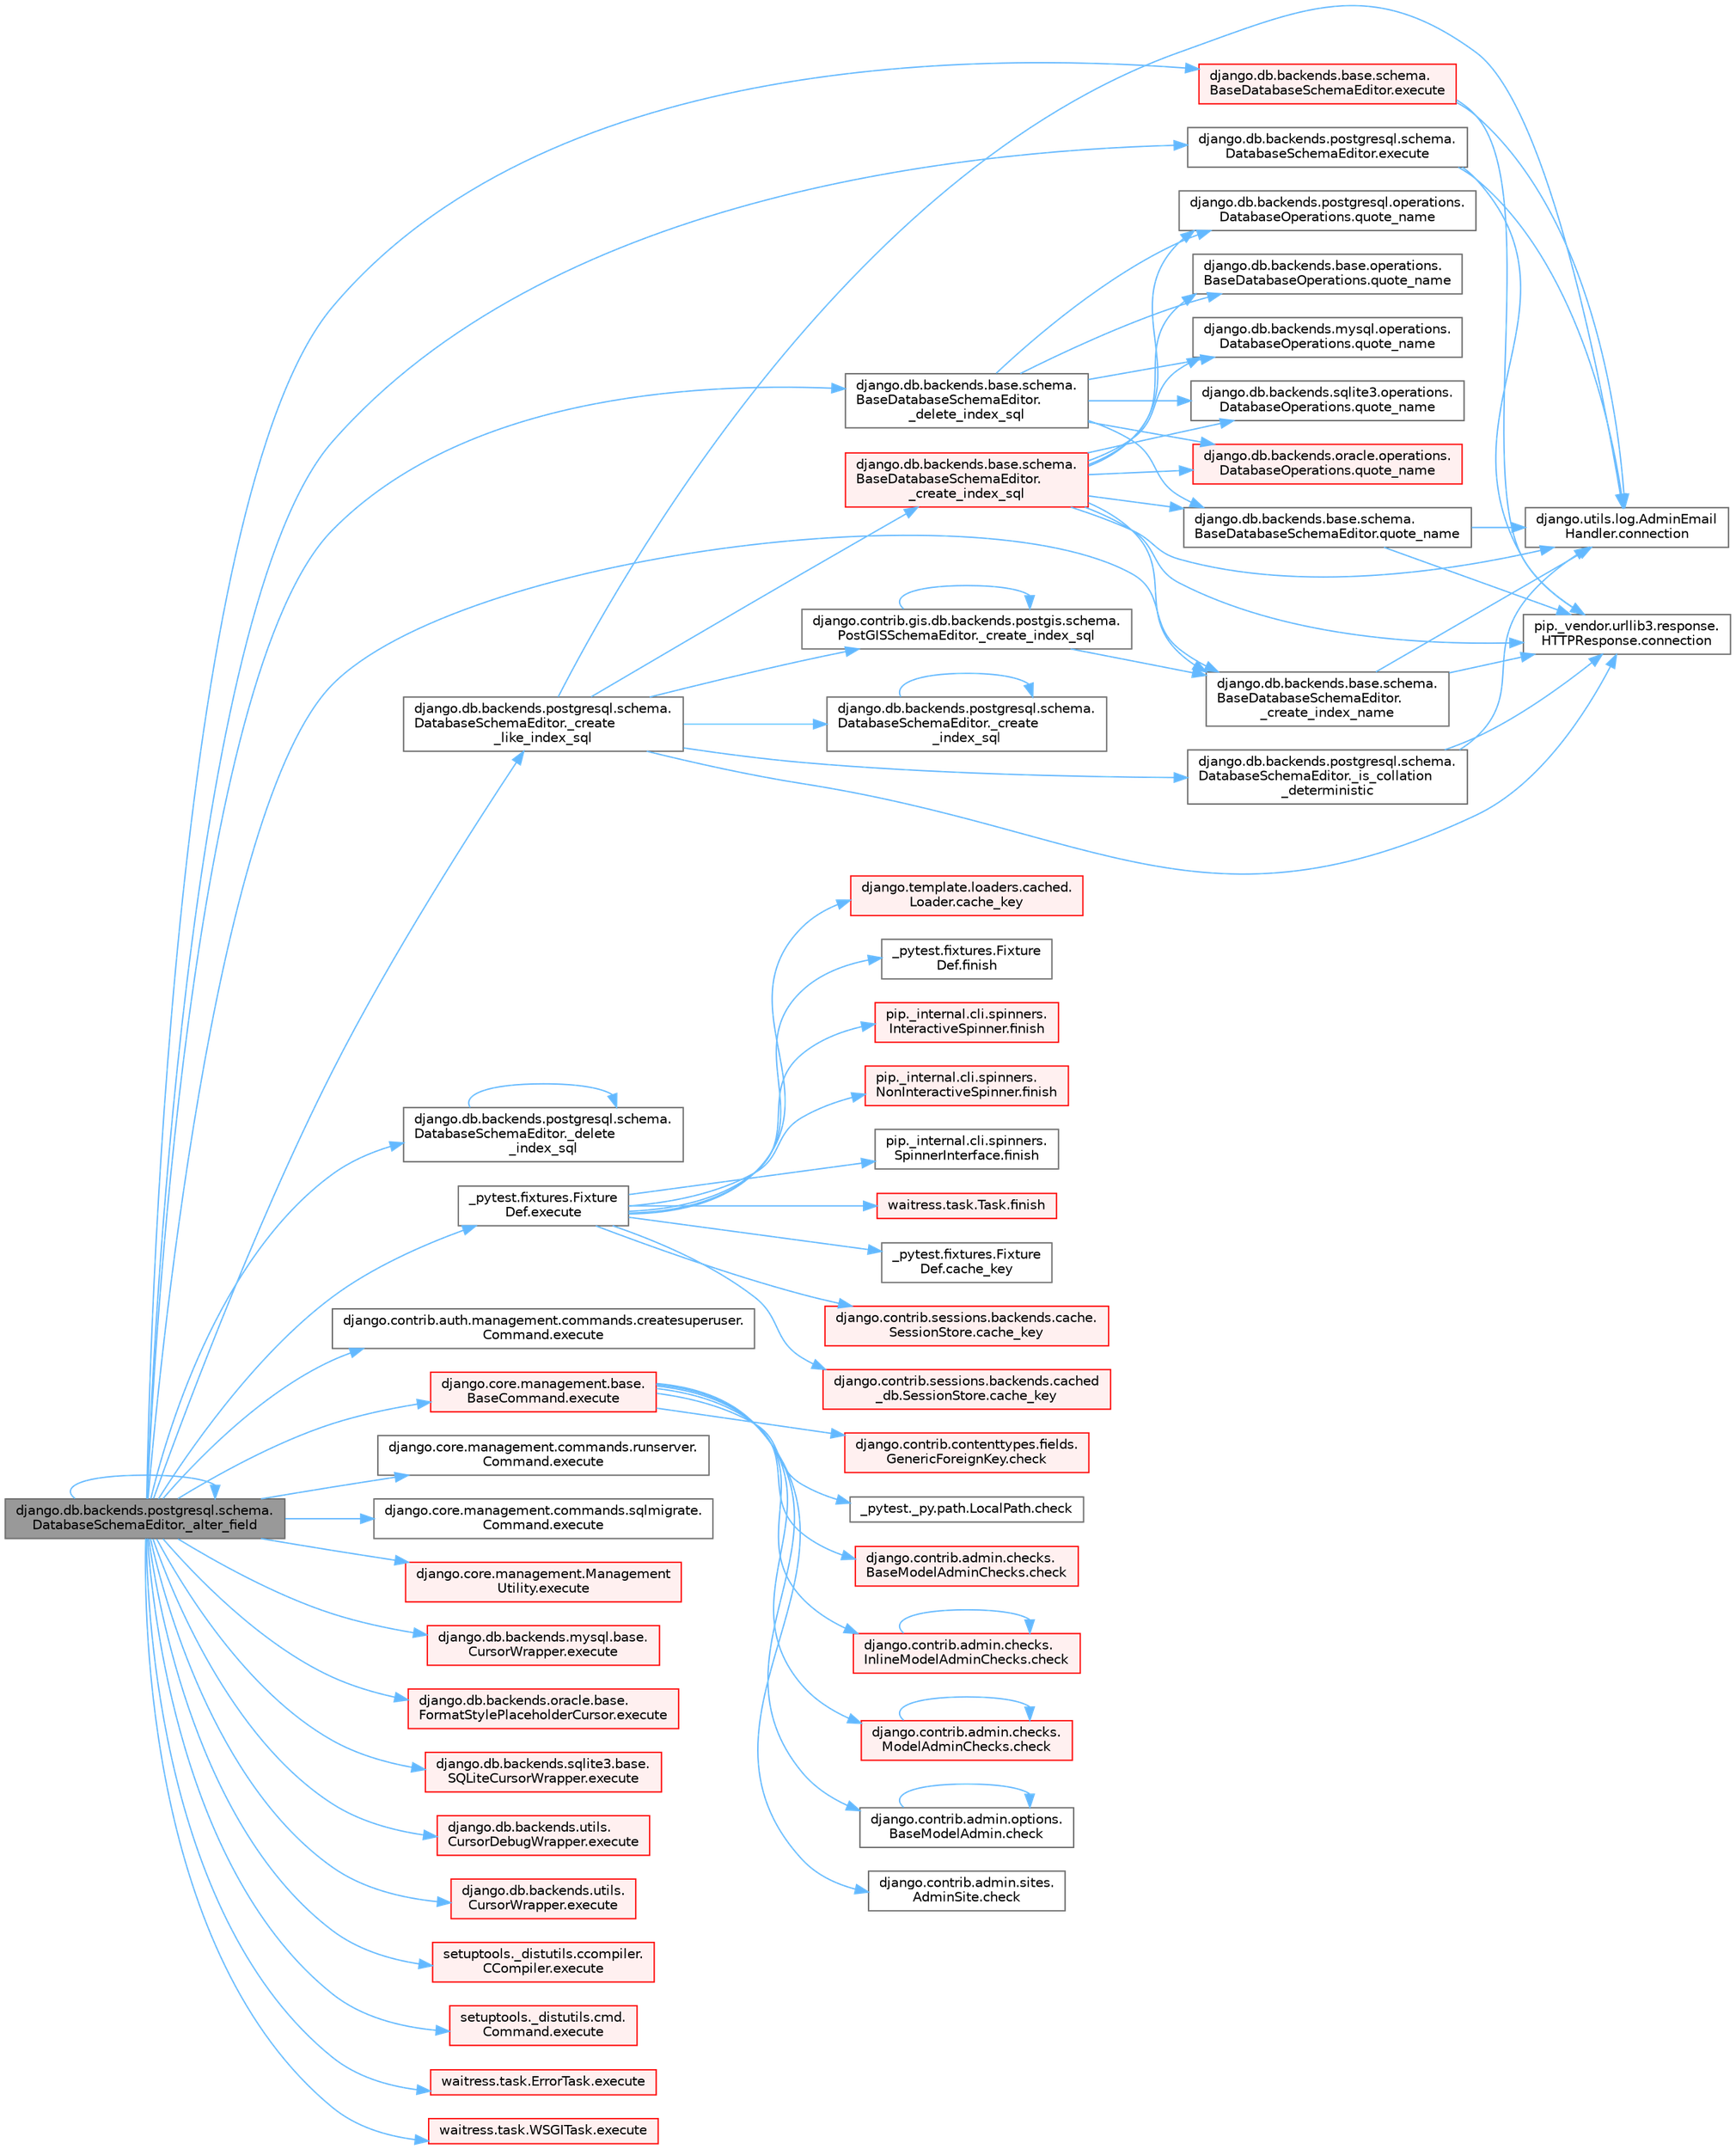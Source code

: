 digraph "django.db.backends.postgresql.schema.DatabaseSchemaEditor._alter_field"
{
 // LATEX_PDF_SIZE
  bgcolor="transparent";
  edge [fontname=Helvetica,fontsize=10,labelfontname=Helvetica,labelfontsize=10];
  node [fontname=Helvetica,fontsize=10,shape=box,height=0.2,width=0.4];
  rankdir="LR";
  Node1 [id="Node000001",label="django.db.backends.postgresql.schema.\lDatabaseSchemaEditor._alter_field",height=0.2,width=0.4,color="gray40", fillcolor="grey60", style="filled", fontcolor="black",tooltip=" "];
  Node1 -> Node1 [id="edge1_Node000001_Node000001",color="steelblue1",style="solid",tooltip=" "];
  Node1 -> Node2 [id="edge2_Node000001_Node000002",color="steelblue1",style="solid",tooltip=" "];
  Node2 [id="Node000002",label="django.db.backends.base.schema.\lBaseDatabaseSchemaEditor.\l_create_index_name",height=0.2,width=0.4,color="grey40", fillcolor="white", style="filled",URL="$classdjango_1_1db_1_1backends_1_1base_1_1schema_1_1_base_database_schema_editor.html#a4dd03e82cd231c9065e0d185f4ba3541",tooltip=" "];
  Node2 -> Node3 [id="edge3_Node000002_Node000003",color="steelblue1",style="solid",tooltip=" "];
  Node3 [id="Node000003",label="django.utils.log.AdminEmail\lHandler.connection",height=0.2,width=0.4,color="grey40", fillcolor="white", style="filled",URL="$classdjango_1_1utils_1_1log_1_1_admin_email_handler.html#a545b5f7ec55a857fe1ca7836814a0760",tooltip=" "];
  Node2 -> Node4 [id="edge4_Node000002_Node000004",color="steelblue1",style="solid",tooltip=" "];
  Node4 [id="Node000004",label="pip._vendor.urllib3.response.\lHTTPResponse.connection",height=0.2,width=0.4,color="grey40", fillcolor="white", style="filled",URL="$classpip_1_1__vendor_1_1urllib3_1_1response_1_1_h_t_t_p_response.html#a9002314624685de3bbf9b84bdc87fef8",tooltip=" "];
  Node1 -> Node5 [id="edge5_Node000001_Node000005",color="steelblue1",style="solid",tooltip=" "];
  Node5 [id="Node000005",label="django.db.backends.postgresql.schema.\lDatabaseSchemaEditor._create\l_like_index_sql",height=0.2,width=0.4,color="grey40", fillcolor="white", style="filled",URL="$classdjango_1_1db_1_1backends_1_1postgresql_1_1schema_1_1_database_schema_editor.html#a9fc30663df730cc09ee126ad55d604f1",tooltip=" "];
  Node5 -> Node6 [id="edge6_Node000005_Node000006",color="steelblue1",style="solid",tooltip=" "];
  Node6 [id="Node000006",label="django.contrib.gis.db.backends.postgis.schema.\lPostGISSchemaEditor._create_index_sql",height=0.2,width=0.4,color="grey40", fillcolor="white", style="filled",URL="$classdjango_1_1contrib_1_1gis_1_1db_1_1backends_1_1postgis_1_1schema_1_1_post_g_i_s_schema_editor.html#a36d85ddc8b90d14c9ece95e6eac8e09b",tooltip=" "];
  Node6 -> Node2 [id="edge7_Node000006_Node000002",color="steelblue1",style="solid",tooltip=" "];
  Node6 -> Node6 [id="edge8_Node000006_Node000006",color="steelblue1",style="solid",tooltip=" "];
  Node5 -> Node7 [id="edge9_Node000005_Node000007",color="steelblue1",style="solid",tooltip=" "];
  Node7 [id="Node000007",label="django.db.backends.base.schema.\lBaseDatabaseSchemaEditor.\l_create_index_sql",height=0.2,width=0.4,color="red", fillcolor="#FFF0F0", style="filled",URL="$classdjango_1_1db_1_1backends_1_1base_1_1schema_1_1_base_database_schema_editor.html#adb1d2fabd8602889097a7f5e78ae09e4",tooltip=" "];
  Node7 -> Node2 [id="edge10_Node000007_Node000002",color="steelblue1",style="solid",tooltip=" "];
  Node7 -> Node3 [id="edge11_Node000007_Node000003",color="steelblue1",style="solid",tooltip=" "];
  Node7 -> Node4 [id="edge12_Node000007_Node000004",color="steelblue1",style="solid",tooltip=" "];
  Node7 -> Node13 [id="edge13_Node000007_Node000013",color="steelblue1",style="solid",tooltip=" "];
  Node13 [id="Node000013",label="django.db.backends.base.operations.\lBaseDatabaseOperations.quote_name",height=0.2,width=0.4,color="grey40", fillcolor="white", style="filled",URL="$classdjango_1_1db_1_1backends_1_1base_1_1operations_1_1_base_database_operations.html#ab468094d1b03334704774ae62fbb7955",tooltip=" "];
  Node7 -> Node14 [id="edge14_Node000007_Node000014",color="steelblue1",style="solid",tooltip=" "];
  Node14 [id="Node000014",label="django.db.backends.base.schema.\lBaseDatabaseSchemaEditor.quote_name",height=0.2,width=0.4,color="grey40", fillcolor="white", style="filled",URL="$classdjango_1_1db_1_1backends_1_1base_1_1schema_1_1_base_database_schema_editor.html#aa816e47aecbbe22e29c76f25001a873a",tooltip=" "];
  Node14 -> Node3 [id="edge15_Node000014_Node000003",color="steelblue1",style="solid",tooltip=" "];
  Node14 -> Node4 [id="edge16_Node000014_Node000004",color="steelblue1",style="solid",tooltip=" "];
  Node7 -> Node15 [id="edge17_Node000007_Node000015",color="steelblue1",style="solid",tooltip=" "];
  Node15 [id="Node000015",label="django.db.backends.mysql.operations.\lDatabaseOperations.quote_name",height=0.2,width=0.4,color="grey40", fillcolor="white", style="filled",URL="$classdjango_1_1db_1_1backends_1_1mysql_1_1operations_1_1_database_operations.html#a5d1561dd784c0f000ed8c1aa43a6efbf",tooltip=" "];
  Node7 -> Node16 [id="edge18_Node000007_Node000016",color="steelblue1",style="solid",tooltip=" "];
  Node16 [id="Node000016",label="django.db.backends.oracle.operations.\lDatabaseOperations.quote_name",height=0.2,width=0.4,color="red", fillcolor="#FFF0F0", style="filled",URL="$classdjango_1_1db_1_1backends_1_1oracle_1_1operations_1_1_database_operations.html#ac7551d250b0adf678e5d00e4d69cb021",tooltip=" "];
  Node7 -> Node22 [id="edge19_Node000007_Node000022",color="steelblue1",style="solid",tooltip=" "];
  Node22 [id="Node000022",label="django.db.backends.postgresql.operations.\lDatabaseOperations.quote_name",height=0.2,width=0.4,color="grey40", fillcolor="white", style="filled",URL="$classdjango_1_1db_1_1backends_1_1postgresql_1_1operations_1_1_database_operations.html#ab2f9e33071d2c5abb03744171da3b801",tooltip=" "];
  Node7 -> Node23 [id="edge20_Node000007_Node000023",color="steelblue1",style="solid",tooltip=" "];
  Node23 [id="Node000023",label="django.db.backends.sqlite3.operations.\lDatabaseOperations.quote_name",height=0.2,width=0.4,color="grey40", fillcolor="white", style="filled",URL="$classdjango_1_1db_1_1backends_1_1sqlite3_1_1operations_1_1_database_operations.html#a14cbbcb5e889d88278c96a39911d641b",tooltip=" "];
  Node5 -> Node31 [id="edge21_Node000005_Node000031",color="steelblue1",style="solid",tooltip=" "];
  Node31 [id="Node000031",label="django.db.backends.postgresql.schema.\lDatabaseSchemaEditor._create\l_index_sql",height=0.2,width=0.4,color="grey40", fillcolor="white", style="filled",URL="$classdjango_1_1db_1_1backends_1_1postgresql_1_1schema_1_1_database_schema_editor.html#ab4e6c0ee2e08060a2c83b9e1452f1827",tooltip=" "];
  Node31 -> Node31 [id="edge22_Node000031_Node000031",color="steelblue1",style="solid",tooltip=" "];
  Node5 -> Node32 [id="edge23_Node000005_Node000032",color="steelblue1",style="solid",tooltip=" "];
  Node32 [id="Node000032",label="django.db.backends.postgresql.schema.\lDatabaseSchemaEditor._is_collation\l_deterministic",height=0.2,width=0.4,color="grey40", fillcolor="white", style="filled",URL="$classdjango_1_1db_1_1backends_1_1postgresql_1_1schema_1_1_database_schema_editor.html#accb52aac2f3f840e49584d97ba3daf4f",tooltip=" "];
  Node32 -> Node3 [id="edge24_Node000032_Node000003",color="steelblue1",style="solid",tooltip=" "];
  Node32 -> Node4 [id="edge25_Node000032_Node000004",color="steelblue1",style="solid",tooltip=" "];
  Node5 -> Node3 [id="edge26_Node000005_Node000003",color="steelblue1",style="solid",tooltip=" "];
  Node5 -> Node4 [id="edge27_Node000005_Node000004",color="steelblue1",style="solid",tooltip=" "];
  Node1 -> Node33 [id="edge28_Node000001_Node000033",color="steelblue1",style="solid",tooltip=" "];
  Node33 [id="Node000033",label="django.db.backends.base.schema.\lBaseDatabaseSchemaEditor.\l_delete_index_sql",height=0.2,width=0.4,color="grey40", fillcolor="white", style="filled",URL="$classdjango_1_1db_1_1backends_1_1base_1_1schema_1_1_base_database_schema_editor.html#acc0a34c213edb57b6693d351aaaee98d",tooltip=" "];
  Node33 -> Node13 [id="edge29_Node000033_Node000013",color="steelblue1",style="solid",tooltip=" "];
  Node33 -> Node14 [id="edge30_Node000033_Node000014",color="steelblue1",style="solid",tooltip=" "];
  Node33 -> Node15 [id="edge31_Node000033_Node000015",color="steelblue1",style="solid",tooltip=" "];
  Node33 -> Node16 [id="edge32_Node000033_Node000016",color="steelblue1",style="solid",tooltip=" "];
  Node33 -> Node22 [id="edge33_Node000033_Node000022",color="steelblue1",style="solid",tooltip=" "];
  Node33 -> Node23 [id="edge34_Node000033_Node000023",color="steelblue1",style="solid",tooltip=" "];
  Node1 -> Node34 [id="edge35_Node000001_Node000034",color="steelblue1",style="solid",tooltip=" "];
  Node34 [id="Node000034",label="django.db.backends.postgresql.schema.\lDatabaseSchemaEditor._delete\l_index_sql",height=0.2,width=0.4,color="grey40", fillcolor="white", style="filled",URL="$classdjango_1_1db_1_1backends_1_1postgresql_1_1schema_1_1_database_schema_editor.html#a493586f185d7392594702943b0fbfcac",tooltip=" "];
  Node34 -> Node34 [id="edge36_Node000034_Node000034",color="steelblue1",style="solid",tooltip=" "];
  Node1 -> Node35 [id="edge37_Node000001_Node000035",color="steelblue1",style="solid",tooltip=" "];
  Node35 [id="Node000035",label="_pytest.fixtures.Fixture\lDef.execute",height=0.2,width=0.4,color="grey40", fillcolor="white", style="filled",URL="$class__pytest_1_1fixtures_1_1_fixture_def.html#ac27e0caaadd6404ffc2715216b643993",tooltip=" "];
  Node35 -> Node36 [id="edge38_Node000035_Node000036",color="steelblue1",style="solid",tooltip=" "];
  Node36 [id="Node000036",label="_pytest.fixtures.Fixture\lDef.cache_key",height=0.2,width=0.4,color="grey40", fillcolor="white", style="filled",URL="$class__pytest_1_1fixtures_1_1_fixture_def.html#ad3f8a8a2b9cfb9282c8c3ddff700ccdd",tooltip=" "];
  Node35 -> Node37 [id="edge39_Node000035_Node000037",color="steelblue1",style="solid",tooltip=" "];
  Node37 [id="Node000037",label="django.contrib.sessions.backends.cache.\lSessionStore.cache_key",height=0.2,width=0.4,color="red", fillcolor="#FFF0F0", style="filled",URL="$classdjango_1_1contrib_1_1sessions_1_1backends_1_1cache_1_1_session_store.html#aaad1a2e0950477787b815baa4327f739",tooltip=" "];
  Node35 -> Node2914 [id="edge40_Node000035_Node002914",color="steelblue1",style="solid",tooltip=" "];
  Node2914 [id="Node002914",label="django.contrib.sessions.backends.cached\l_db.SessionStore.cache_key",height=0.2,width=0.4,color="red", fillcolor="#FFF0F0", style="filled",URL="$classdjango_1_1contrib_1_1sessions_1_1backends_1_1cached__db_1_1_session_store.html#a9fc2ec7b2fb96dbebea8592f2618eda0",tooltip=" "];
  Node35 -> Node2915 [id="edge41_Node000035_Node002915",color="steelblue1",style="solid",tooltip=" "];
  Node2915 [id="Node002915",label="django.template.loaders.cached.\lLoader.cache_key",height=0.2,width=0.4,color="red", fillcolor="#FFF0F0", style="filled",URL="$classdjango_1_1template_1_1loaders_1_1cached_1_1_loader.html#a85358b9120d3b332aad464ab17e92e0f",tooltip=" "];
  Node35 -> Node4550 [id="edge42_Node000035_Node004550",color="steelblue1",style="solid",tooltip=" "];
  Node4550 [id="Node004550",label="_pytest.fixtures.Fixture\lDef.finish",height=0.2,width=0.4,color="grey40", fillcolor="white", style="filled",URL="$class__pytest_1_1fixtures_1_1_fixture_def.html#adc58c655bc10cbc7203fd272fa72742a",tooltip=" "];
  Node35 -> Node4551 [id="edge43_Node000035_Node004551",color="steelblue1",style="solid",tooltip=" "];
  Node4551 [id="Node004551",label="pip._internal.cli.spinners.\lInteractiveSpinner.finish",height=0.2,width=0.4,color="red", fillcolor="#FFF0F0", style="filled",URL="$classpip_1_1__internal_1_1cli_1_1spinners_1_1_interactive_spinner.html#aa8e59d36acbf1a072233ae62dbea45d6",tooltip=" "];
  Node35 -> Node4552 [id="edge44_Node000035_Node004552",color="steelblue1",style="solid",tooltip=" "];
  Node4552 [id="Node004552",label="pip._internal.cli.spinners.\lNonInteractiveSpinner.finish",height=0.2,width=0.4,color="red", fillcolor="#FFF0F0", style="filled",URL="$classpip_1_1__internal_1_1cli_1_1spinners_1_1_non_interactive_spinner.html#ab9e9471a0386ea2534995b8542690626",tooltip=" "];
  Node35 -> Node4555 [id="edge45_Node000035_Node004555",color="steelblue1",style="solid",tooltip=" "];
  Node4555 [id="Node004555",label="pip._internal.cli.spinners.\lSpinnerInterface.finish",height=0.2,width=0.4,color="grey40", fillcolor="white", style="filled",URL="$classpip_1_1__internal_1_1cli_1_1spinners_1_1_spinner_interface.html#aa68c13d395603a63a6d129ff04f8e843",tooltip=" "];
  Node35 -> Node4556 [id="edge46_Node000035_Node004556",color="steelblue1",style="solid",tooltip=" "];
  Node4556 [id="Node004556",label="waitress.task.Task.finish",height=0.2,width=0.4,color="red", fillcolor="#FFF0F0", style="filled",URL="$classwaitress_1_1task_1_1_task.html#a1e94739ac27e14a159d0e17c6d3e54b2",tooltip=" "];
  Node1 -> Node3980 [id="edge47_Node000001_Node003980",color="steelblue1",style="solid",tooltip=" "];
  Node3980 [id="Node003980",label="django.contrib.auth.management.commands.createsuperuser.\lCommand.execute",height=0.2,width=0.4,color="grey40", fillcolor="white", style="filled",URL="$classdjango_1_1contrib_1_1auth_1_1management_1_1commands_1_1createsuperuser_1_1_command.html#a4dc8ad9953fcae01a4c61c32fe4c6540",tooltip=" "];
  Node1 -> Node3981 [id="edge48_Node000001_Node003981",color="steelblue1",style="solid",tooltip=" "];
  Node3981 [id="Node003981",label="django.core.management.base.\lBaseCommand.execute",height=0.2,width=0.4,color="red", fillcolor="#FFF0F0", style="filled",URL="$classdjango_1_1core_1_1management_1_1base_1_1_base_command.html#a5621c1fb51be6a2deff6777d90c25ee0",tooltip=" "];
  Node3981 -> Node43 [id="edge49_Node003981_Node000043",color="steelblue1",style="solid",tooltip=" "];
  Node43 [id="Node000043",label="_pytest._py.path.LocalPath.check",height=0.2,width=0.4,color="grey40", fillcolor="white", style="filled",URL="$class__pytest_1_1__py_1_1path_1_1_local_path.html#a4b987fb8998938ae4a5f4ed6aebf69ea",tooltip=" "];
  Node3981 -> Node44 [id="edge50_Node003981_Node000044",color="steelblue1",style="solid",tooltip=" "];
  Node44 [id="Node000044",label="django.contrib.admin.checks.\lBaseModelAdminChecks.check",height=0.2,width=0.4,color="red", fillcolor="#FFF0F0", style="filled",URL="$classdjango_1_1contrib_1_1admin_1_1checks_1_1_base_model_admin_checks.html#a11595bf2b8d59e96fee553e518494d6d",tooltip=" "];
  Node3981 -> Node77 [id="edge51_Node003981_Node000077",color="steelblue1",style="solid",tooltip=" "];
  Node77 [id="Node000077",label="django.contrib.admin.checks.\lInlineModelAdminChecks.check",height=0.2,width=0.4,color="red", fillcolor="#FFF0F0", style="filled",URL="$classdjango_1_1contrib_1_1admin_1_1checks_1_1_inline_model_admin_checks.html#acdf096659f73e5facb970e774e61f7cc",tooltip=" "];
  Node77 -> Node77 [id="edge52_Node000077_Node000077",color="steelblue1",style="solid",tooltip=" "];
  Node3981 -> Node86 [id="edge53_Node003981_Node000086",color="steelblue1",style="solid",tooltip=" "];
  Node86 [id="Node000086",label="django.contrib.admin.checks.\lModelAdminChecks.check",height=0.2,width=0.4,color="red", fillcolor="#FFF0F0", style="filled",URL="$classdjango_1_1contrib_1_1admin_1_1checks_1_1_model_admin_checks.html#afedbd9df38a2915eb0a5a9cea0731bc3",tooltip=" "];
  Node86 -> Node86 [id="edge54_Node000086_Node000086",color="steelblue1",style="solid",tooltip=" "];
  Node3981 -> Node106 [id="edge55_Node003981_Node000106",color="steelblue1",style="solid",tooltip=" "];
  Node106 [id="Node000106",label="django.contrib.admin.options.\lBaseModelAdmin.check",height=0.2,width=0.4,color="grey40", fillcolor="white", style="filled",URL="$classdjango_1_1contrib_1_1admin_1_1options_1_1_base_model_admin.html#af32f399c528a3e552e7518976cc41a5b",tooltip=" "];
  Node106 -> Node106 [id="edge56_Node000106_Node000106",color="steelblue1",style="solid",tooltip=" "];
  Node3981 -> Node107 [id="edge57_Node003981_Node000107",color="steelblue1",style="solid",tooltip=" "];
  Node107 [id="Node000107",label="django.contrib.admin.sites.\lAdminSite.check",height=0.2,width=0.4,color="grey40", fillcolor="white", style="filled",URL="$classdjango_1_1contrib_1_1admin_1_1sites_1_1_admin_site.html#aefedadd8ec4a978001a8182443f0a75e",tooltip=" "];
  Node3981 -> Node108 [id="edge58_Node003981_Node000108",color="steelblue1",style="solid",tooltip=" "];
  Node108 [id="Node000108",label="django.contrib.contenttypes.fields.\lGenericForeignKey.check",height=0.2,width=0.4,color="red", fillcolor="#FFF0F0", style="filled",URL="$classdjango_1_1contrib_1_1contenttypes_1_1fields_1_1_generic_foreign_key.html#a825d4540a94bc23ef0ce2a03f4ddb7fc",tooltip=" "];
  Node1 -> Node3983 [id="edge59_Node000001_Node003983",color="steelblue1",style="solid",tooltip=" "];
  Node3983 [id="Node003983",label="django.core.management.commands.runserver.\lCommand.execute",height=0.2,width=0.4,color="grey40", fillcolor="white", style="filled",URL="$classdjango_1_1core_1_1management_1_1commands_1_1runserver_1_1_command.html#a86b4bdbf596d9f612125e143148d9919",tooltip=" "];
  Node1 -> Node3984 [id="edge60_Node000001_Node003984",color="steelblue1",style="solid",tooltip=" "];
  Node3984 [id="Node003984",label="django.core.management.commands.sqlmigrate.\lCommand.execute",height=0.2,width=0.4,color="grey40", fillcolor="white", style="filled",URL="$classdjango_1_1core_1_1management_1_1commands_1_1sqlmigrate_1_1_command.html#ad47c65d3d4820430ce43bb5f2086789d",tooltip=" "];
  Node1 -> Node3985 [id="edge61_Node000001_Node003985",color="steelblue1",style="solid",tooltip=" "];
  Node3985 [id="Node003985",label="django.core.management.Management\lUtility.execute",height=0.2,width=0.4,color="red", fillcolor="#FFF0F0", style="filled",URL="$classdjango_1_1core_1_1management_1_1_management_utility.html#ab2752203019f6a6274c55e096770c008",tooltip=" "];
  Node1 -> Node3993 [id="edge62_Node000001_Node003993",color="steelblue1",style="solid",tooltip=" "];
  Node3993 [id="Node003993",label="django.db.backends.base.schema.\lBaseDatabaseSchemaEditor.execute",height=0.2,width=0.4,color="red", fillcolor="#FFF0F0", style="filled",URL="$classdjango_1_1db_1_1backends_1_1base_1_1schema_1_1_base_database_schema_editor.html#a964d07b6ba94dc1698e896feeeb57353",tooltip=" "];
  Node3993 -> Node3 [id="edge63_Node003993_Node000003",color="steelblue1",style="solid",tooltip=" "];
  Node3993 -> Node4 [id="edge64_Node003993_Node000004",color="steelblue1",style="solid",tooltip=" "];
  Node1 -> Node3996 [id="edge65_Node000001_Node003996",color="steelblue1",style="solid",tooltip=" "];
  Node3996 [id="Node003996",label="django.db.backends.mysql.base.\lCursorWrapper.execute",height=0.2,width=0.4,color="red", fillcolor="#FFF0F0", style="filled",URL="$classdjango_1_1db_1_1backends_1_1mysql_1_1base_1_1_cursor_wrapper.html#a6b2d41b73d7c215224f1e994aad6ad60",tooltip=" "];
  Node1 -> Node3997 [id="edge66_Node000001_Node003997",color="steelblue1",style="solid",tooltip=" "];
  Node3997 [id="Node003997",label="django.db.backends.oracle.base.\lFormatStylePlaceholderCursor.execute",height=0.2,width=0.4,color="red", fillcolor="#FFF0F0", style="filled",URL="$classdjango_1_1db_1_1backends_1_1oracle_1_1base_1_1_format_style_placeholder_cursor.html#a0717bdbea59134a88e5f10399c33a251",tooltip=" "];
  Node1 -> Node4003 [id="edge67_Node000001_Node004003",color="steelblue1",style="solid",tooltip=" "];
  Node4003 [id="Node004003",label="django.db.backends.postgresql.schema.\lDatabaseSchemaEditor.execute",height=0.2,width=0.4,color="grey40", fillcolor="white", style="filled",URL="$classdjango_1_1db_1_1backends_1_1postgresql_1_1schema_1_1_database_schema_editor.html#afe7e39d1fd0ac2c6216f90295b9382ae",tooltip=" "];
  Node4003 -> Node3 [id="edge68_Node004003_Node000003",color="steelblue1",style="solid",tooltip=" "];
  Node4003 -> Node4 [id="edge69_Node004003_Node000004",color="steelblue1",style="solid",tooltip=" "];
  Node1 -> Node4004 [id="edge70_Node000001_Node004004",color="steelblue1",style="solid",tooltip=" "];
  Node4004 [id="Node004004",label="django.db.backends.sqlite3.base.\lSQLiteCursorWrapper.execute",height=0.2,width=0.4,color="red", fillcolor="#FFF0F0", style="filled",URL="$classdjango_1_1db_1_1backends_1_1sqlite3_1_1base_1_1_s_q_lite_cursor_wrapper.html#a41115eb3813040514a6c6c7111aa0b57",tooltip=" "];
  Node1 -> Node4006 [id="edge71_Node000001_Node004006",color="steelblue1",style="solid",tooltip=" "];
  Node4006 [id="Node004006",label="django.db.backends.utils.\lCursorDebugWrapper.execute",height=0.2,width=0.4,color="red", fillcolor="#FFF0F0", style="filled",URL="$classdjango_1_1db_1_1backends_1_1utils_1_1_cursor_debug_wrapper.html#af0443013785fceb3f05b38198a71ca3f",tooltip=" "];
  Node1 -> Node4007 [id="edge72_Node000001_Node004007",color="steelblue1",style="solid",tooltip=" "];
  Node4007 [id="Node004007",label="django.db.backends.utils.\lCursorWrapper.execute",height=0.2,width=0.4,color="red", fillcolor="#FFF0F0", style="filled",URL="$classdjango_1_1db_1_1backends_1_1utils_1_1_cursor_wrapper.html#a7d0bc9b6584c9fee961505e1d460547c",tooltip=" "];
  Node1 -> Node4010 [id="edge73_Node000001_Node004010",color="steelblue1",style="solid",tooltip=" "];
  Node4010 [id="Node004010",label="setuptools._distutils.ccompiler.\lCCompiler.execute",height=0.2,width=0.4,color="red", fillcolor="#FFF0F0", style="filled",URL="$classsetuptools_1_1__distutils_1_1ccompiler_1_1_c_compiler.html#a726dd6c4cc45b2077fa6bc43dc8fe60e",tooltip=" "];
  Node1 -> Node4011 [id="edge74_Node000001_Node004011",color="steelblue1",style="solid",tooltip=" "];
  Node4011 [id="Node004011",label="setuptools._distutils.cmd.\lCommand.execute",height=0.2,width=0.4,color="red", fillcolor="#FFF0F0", style="filled",URL="$classsetuptools_1_1__distutils_1_1cmd_1_1_command.html#a371b567539d5bc0e2a134bf361e97b38",tooltip=" "];
  Node1 -> Node4012 [id="edge75_Node000001_Node004012",color="steelblue1",style="solid",tooltip=" "];
  Node4012 [id="Node004012",label="waitress.task.ErrorTask.execute",height=0.2,width=0.4,color="red", fillcolor="#FFF0F0", style="filled",URL="$classwaitress_1_1task_1_1_error_task.html#ad5c6d14c13ba3d33e82b1b138e634bb0",tooltip=" "];
  Node1 -> Node4013 [id="edge76_Node000001_Node004013",color="steelblue1",style="solid",tooltip=" "];
  Node4013 [id="Node004013",label="waitress.task.WSGITask.execute",height=0.2,width=0.4,color="red", fillcolor="#FFF0F0", style="filled",URL="$classwaitress_1_1task_1_1_w_s_g_i_task.html#ac677ac1c03116dfa724298750580883b",tooltip=" "];
}
